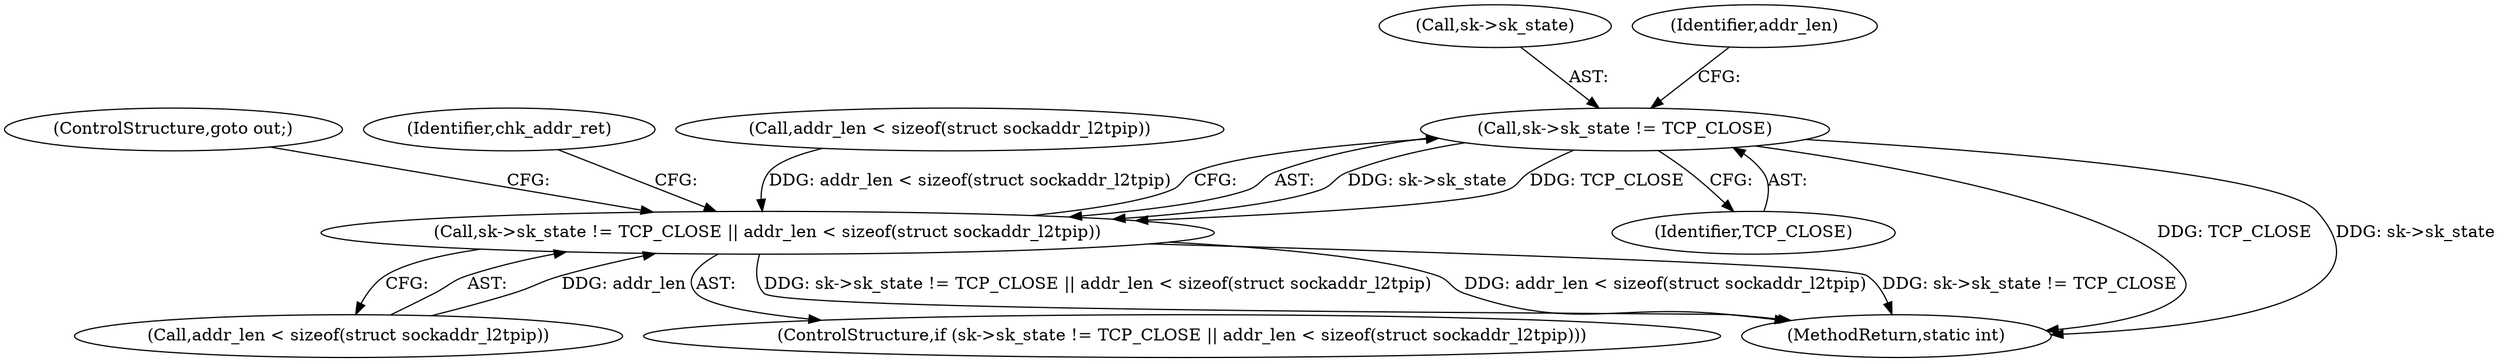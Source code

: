 digraph "0_linux_32c231164b762dddefa13af5a0101032c70b50ef@pointer" {
"1000176" [label="(Call,sk->sk_state != TCP_CLOSE)"];
"1000175" [label="(Call,sk->sk_state != TCP_CLOSE || addr_len < sizeof(struct sockaddr_l2tpip))"];
"1000180" [label="(Identifier,TCP_CLOSE)"];
"1000185" [label="(ControlStructure,goto out;)"];
"1000175" [label="(Call,sk->sk_state != TCP_CLOSE || addr_len < sizeof(struct sockaddr_l2tpip))"];
"1000177" [label="(Call,sk->sk_state)"];
"1000176" [label="(Call,sk->sk_state != TCP_CLOSE)"];
"1000289" [label="(MethodReturn,static int)"];
"1000187" [label="(Identifier,chk_addr_ret)"];
"1000125" [label="(Call,addr_len < sizeof(struct sockaddr_l2tpip))"];
"1000182" [label="(Identifier,addr_len)"];
"1000181" [label="(Call,addr_len < sizeof(struct sockaddr_l2tpip))"];
"1000174" [label="(ControlStructure,if (sk->sk_state != TCP_CLOSE || addr_len < sizeof(struct sockaddr_l2tpip)))"];
"1000176" -> "1000175"  [label="AST: "];
"1000176" -> "1000180"  [label="CFG: "];
"1000177" -> "1000176"  [label="AST: "];
"1000180" -> "1000176"  [label="AST: "];
"1000182" -> "1000176"  [label="CFG: "];
"1000175" -> "1000176"  [label="CFG: "];
"1000176" -> "1000289"  [label="DDG: TCP_CLOSE"];
"1000176" -> "1000289"  [label="DDG: sk->sk_state"];
"1000176" -> "1000175"  [label="DDG: sk->sk_state"];
"1000176" -> "1000175"  [label="DDG: TCP_CLOSE"];
"1000175" -> "1000174"  [label="AST: "];
"1000175" -> "1000181"  [label="CFG: "];
"1000181" -> "1000175"  [label="AST: "];
"1000185" -> "1000175"  [label="CFG: "];
"1000187" -> "1000175"  [label="CFG: "];
"1000175" -> "1000289"  [label="DDG: addr_len < sizeof(struct sockaddr_l2tpip)"];
"1000175" -> "1000289"  [label="DDG: sk->sk_state != TCP_CLOSE"];
"1000175" -> "1000289"  [label="DDG: sk->sk_state != TCP_CLOSE || addr_len < sizeof(struct sockaddr_l2tpip)"];
"1000181" -> "1000175"  [label="DDG: addr_len"];
"1000125" -> "1000175"  [label="DDG: addr_len < sizeof(struct sockaddr_l2tpip)"];
}
